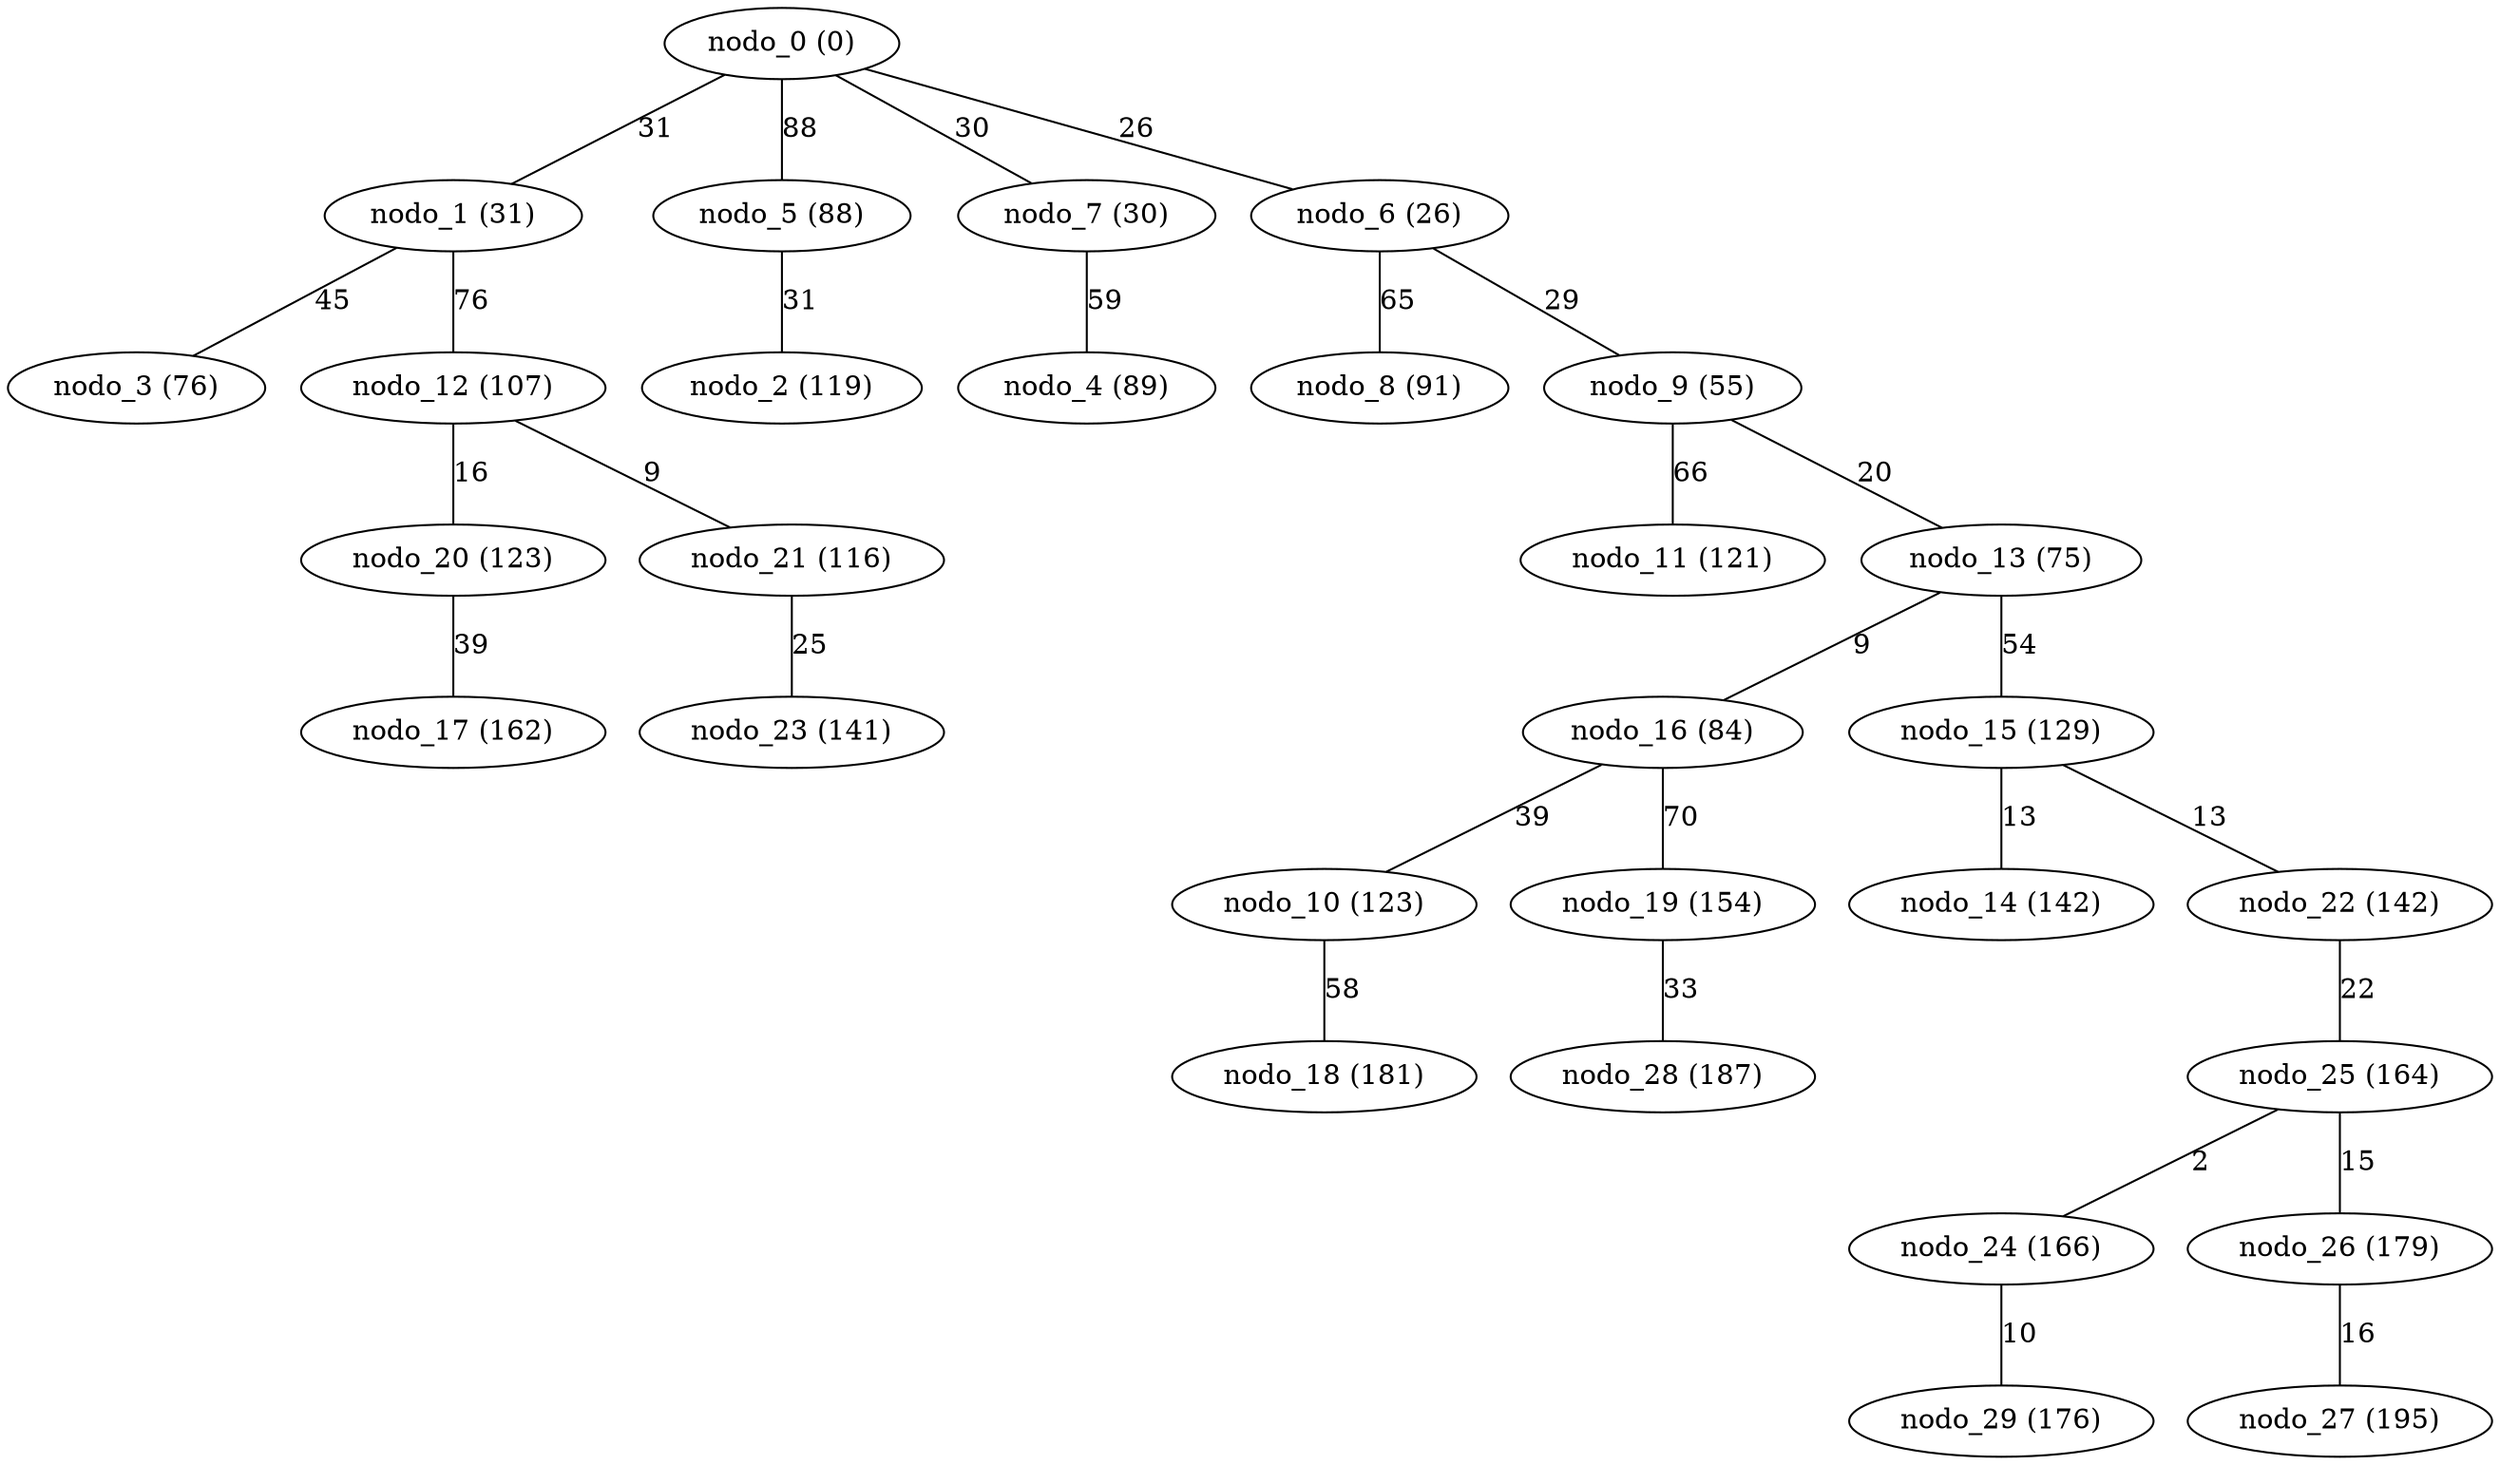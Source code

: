 graph gen_BarabasiAlbert_30_dijkstra {
 "nodo_0 (0)" -- "nodo_1 (31)" [label=31 weight=31]
 "nodo_5 (88)" -- "nodo_2 (119)" [label=31 weight=31]
 "nodo_1 (31)" -- "nodo_3 (76)" [label=45 weight=45]
 "nodo_7 (30)" -- "nodo_4 (89)" [label=59 weight=59]
 "nodo_0 (0)" -- "nodo_5 (88)" [label=88 weight=88]
 "nodo_0 (0)" -- "nodo_6 (26)" [label=26 weight=26]
 "nodo_0 (0)" -- "nodo_7 (30)" [label=30 weight=30]
 "nodo_6 (26)" -- "nodo_8 (91)" [label=65 weight=65]
 "nodo_6 (26)" -- "nodo_9 (55)" [label=29 weight=29]
 "nodo_16 (84)" -- "nodo_10 (123)" [label=39 weight=39]
 "nodo_9 (55)" -- "nodo_11 (121)" [label=66 weight=66]
 "nodo_1 (31)" -- "nodo_12 (107)" [label=76 weight=76]
 "nodo_9 (55)" -- "nodo_13 (75)" [label=20 weight=20]
 "nodo_15 (129)" -- "nodo_14 (142)" [label=13 weight=13]
 "nodo_13 (75)" -- "nodo_15 (129)" [label=54 weight=54]
 "nodo_13 (75)" -- "nodo_16 (84)" [label=9 weight=9]
 "nodo_20 (123)" -- "nodo_17 (162)" [label=39 weight=39]
 "nodo_10 (123)" -- "nodo_18 (181)" [label=58 weight=58]
 "nodo_16 (84)" -- "nodo_19 (154)" [label=70 weight=70]
 "nodo_12 (107)" -- "nodo_20 (123)" [label=16 weight=16]
 "nodo_12 (107)" -- "nodo_21 (116)" [label=9 weight=9]
 "nodo_15 (129)" -- "nodo_22 (142)" [label=13 weight=13]
 "nodo_21 (116)" -- "nodo_23 (141)" [label=25 weight=25]
 "nodo_25 (164)" -- "nodo_24 (166)" [label=2 weight=2]
 "nodo_22 (142)" -- "nodo_25 (164)" [label=22 weight=22]
 "nodo_25 (164)" -- "nodo_26 (179)" [label=15 weight=15]
 "nodo_26 (179)" -- "nodo_27 (195)" [label=16 weight=16]
 "nodo_19 (154)" -- "nodo_28 (187)" [label=33 weight=33]
 "nodo_24 (166)" -- "nodo_29 (176)" [label=10 weight=10]
}